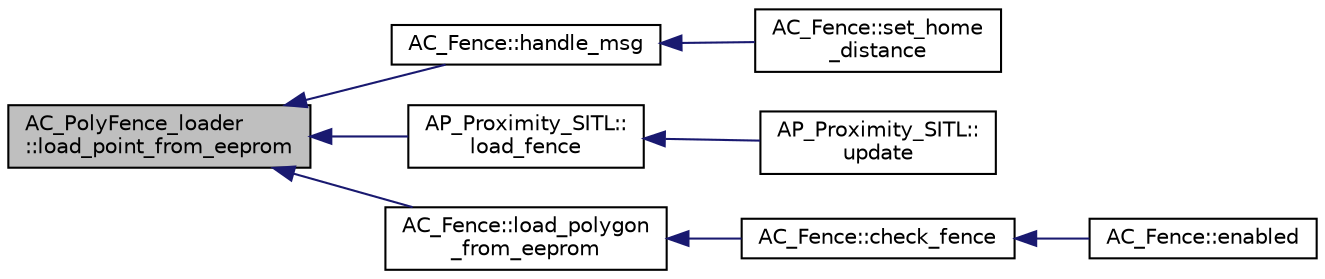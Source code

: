 digraph "AC_PolyFence_loader::load_point_from_eeprom"
{
 // INTERACTIVE_SVG=YES
  edge [fontname="Helvetica",fontsize="10",labelfontname="Helvetica",labelfontsize="10"];
  node [fontname="Helvetica",fontsize="10",shape=record];
  rankdir="LR";
  Node1 [label="AC_PolyFence_loader\l::load_point_from_eeprom",height=0.2,width=0.4,color="black", fillcolor="grey75", style="filled", fontcolor="black"];
  Node1 -> Node2 [dir="back",color="midnightblue",fontsize="10",style="solid",fontname="Helvetica"];
  Node2 [label="AC_Fence::handle_msg",height=0.2,width=0.4,color="black", fillcolor="white", style="filled",URL="$classAC__Fence.html#a9e7499c3b42f4ef5cc120bf103d17fe3",tooltip="handler for polygon fence messages with GCS "];
  Node2 -> Node3 [dir="back",color="midnightblue",fontsize="10",style="solid",fontname="Helvetica"];
  Node3 [label="AC_Fence::set_home\l_distance",height=0.2,width=0.4,color="black", fillcolor="white", style="filled",URL="$classAC__Fence.html#ae37cf33a4fd250b66386253720fddbc9",tooltip="set_home_distance - update vehicle&#39;s distance from home in meters - required for circular horizontal ..."];
  Node1 -> Node4 [dir="back",color="midnightblue",fontsize="10",style="solid",fontname="Helvetica"];
  Node4 [label="AP_Proximity_SITL::\lload_fence",height=0.2,width=0.4,color="black", fillcolor="white", style="filled",URL="$classAP__Proximity__SITL.html#a64912db994fb73e63f21adc0fa1eb6c5"];
  Node4 -> Node5 [dir="back",color="midnightblue",fontsize="10",style="solid",fontname="Helvetica"];
  Node5 [label="AP_Proximity_SITL::\lupdate",height=0.2,width=0.4,color="black", fillcolor="white", style="filled",URL="$classAP__Proximity__SITL.html#a6d9f228a0ae41c802bda9b6aff5f00dd"];
  Node1 -> Node6 [dir="back",color="midnightblue",fontsize="10",style="solid",fontname="Helvetica"];
  Node6 [label="AC_Fence::load_polygon\l_from_eeprom",height=0.2,width=0.4,color="black", fillcolor="white", style="filled",URL="$classAC__Fence.html#a4064af0cdae32b2fa68e8f85ea40c384",tooltip="load polygon points stored in eeprom into boundary array and perform validation. returns true if load..."];
  Node6 -> Node7 [dir="back",color="midnightblue",fontsize="10",style="solid",fontname="Helvetica"];
  Node7 [label="AC_Fence::check_fence",height=0.2,width=0.4,color="black", fillcolor="white", style="filled",URL="$classAC__Fence.html#a730e2005dc74a0a70ee16bfb9569baeb"];
  Node7 -> Node8 [dir="back",color="midnightblue",fontsize="10",style="solid",fontname="Helvetica"];
  Node8 [label="AC_Fence::enabled",height=0.2,width=0.4,color="black", fillcolor="white", style="filled",URL="$classAC__Fence.html#acdc600f19a3e4eb6de655c26f52e0968",tooltip="enabled - returns true if fence is enabled "];
}
